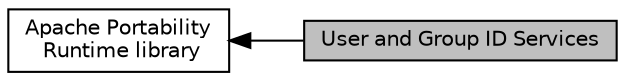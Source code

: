 digraph "User and Group ID Services"
{
  edge [fontname="Helvetica",fontsize="10",labelfontname="Helvetica",labelfontsize="10"];
  node [fontname="Helvetica",fontsize="10",shape=record];
  rankdir=LR;
  Node0 [label="User and Group ID Services",height=0.2,width=0.4,color="black", fillcolor="grey75", style="filled", fontcolor="black"];
  Node1 [label="Apache Portability\l Runtime library",height=0.2,width=0.4,color="black", fillcolor="white", style="filled",URL="$group___a_p_r.html"];
  Node1->Node0 [shape=plaintext, dir="back", style="solid"];
}
